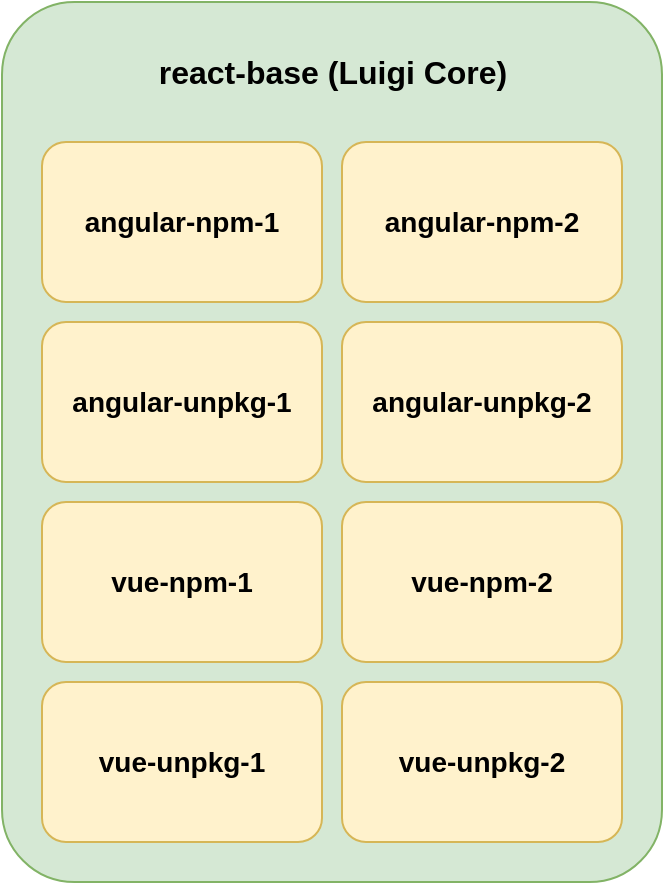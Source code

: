 <mxfile version="16.4.7" type="device"><diagram id="9KSdz3jgCfm3cOLJ9oZE" name="Page-1"><mxGraphModel dx="1426" dy="813" grid="1" gridSize="10" guides="1" tooltips="1" connect="1" arrows="1" fold="1" page="1" pageScale="1" pageWidth="827" pageHeight="1169" math="0" shadow="0"><root><mxCell id="0"/><mxCell id="1" parent="0"/><mxCell id="VfM4pPvuvPATd4OUotuL-1" value="" style="rounded=1;whiteSpace=wrap;html=1;fillColor=#d5e8d4;strokeColor=#82b366;arcSize=11;" vertex="1" parent="1"><mxGeometry x="10" y="30" width="330" height="440" as="geometry"/></mxCell><mxCell id="VfM4pPvuvPATd4OUotuL-12" value="" style="shape=image;verticalLabelPosition=bottom;labelBackgroundColor=default;verticalAlign=top;aspect=fixed;imageAspect=0;image=https://www.import.io/wp-content/uploads/2017/10/React-logo.png;clipPath=inset(0% 49% 4.29% 2%);" vertex="1" parent="1"><mxGeometry x="287.09" y="50" width="32.91" height="30" as="geometry"/></mxCell><mxCell id="VfM4pPvuvPATd4OUotuL-13" value="" style="shape=image;verticalLabelPosition=bottom;labelBackgroundColor=default;verticalAlign=top;aspect=fixed;imageAspect=0;image=https://miro.medium.com/max/343/1*NzA_oVQgN-6C6sHAoJD5ow.png;clipPath=inset(0% 0% 31.33% 0%);" vertex="1" parent="1"><mxGeometry x="30" y="50" width="30" height="30" as="geometry"/></mxCell><mxCell id="VfM4pPvuvPATd4OUotuL-14" value="&lt;font style=&quot;font-size: 16px&quot;&gt;&lt;b&gt;react-base (Luigi Core)&lt;/b&gt;&lt;/font&gt;" style="text;html=1;align=center;verticalAlign=middle;resizable=0;points=[];autosize=1;strokeColor=none;fillColor=none;" vertex="1" parent="1"><mxGeometry x="80" y="55" width="190" height="20" as="geometry"/></mxCell><mxCell id="VfM4pPvuvPATd4OUotuL-15" value="" style="group" vertex="1" connectable="0" parent="1"><mxGeometry x="30" y="100" width="140" height="80" as="geometry"/></mxCell><mxCell id="VfM4pPvuvPATd4OUotuL-2" value="&lt;font style=&quot;font-size: 14px&quot;&gt;&lt;b&gt;angular-npm-1&lt;/b&gt;&lt;/font&gt;" style="rounded=1;whiteSpace=wrap;html=1;fillColor=#fff2cc;strokeColor=#d6b656;" vertex="1" parent="VfM4pPvuvPATd4OUotuL-15"><mxGeometry width="140" height="80" as="geometry"/></mxCell><mxCell id="VfM4pPvuvPATd4OUotuL-10" value="" style="shape=image;verticalLabelPosition=bottom;labelBackgroundColor=default;verticalAlign=top;aspect=fixed;imageAspect=0;image=https://upload.wikimedia.org/wikipedia/commons/thumb/c/cf/Angular_full_color_logo.svg/2048px-Angular_full_color_logo.svg.png;" vertex="1" parent="VfM4pPvuvPATd4OUotuL-15"><mxGeometry x="5" y="4" width="30" height="30" as="geometry"/></mxCell><mxCell id="VfM4pPvuvPATd4OUotuL-17" value="" style="group" vertex="1" connectable="0" parent="1"><mxGeometry x="180" y="100" width="140" height="80" as="geometry"/></mxCell><mxCell id="VfM4pPvuvPATd4OUotuL-18" value="&lt;font style=&quot;font-size: 14px&quot;&gt;&lt;b&gt;angular-npm-2&lt;/b&gt;&lt;/font&gt;" style="rounded=1;whiteSpace=wrap;html=1;fillColor=#fff2cc;strokeColor=#d6b656;" vertex="1" parent="VfM4pPvuvPATd4OUotuL-17"><mxGeometry width="140" height="80" as="geometry"/></mxCell><mxCell id="VfM4pPvuvPATd4OUotuL-19" value="" style="shape=image;verticalLabelPosition=bottom;labelBackgroundColor=default;verticalAlign=top;aspect=fixed;imageAspect=0;image=https://upload.wikimedia.org/wikipedia/commons/thumb/c/cf/Angular_full_color_logo.svg/2048px-Angular_full_color_logo.svg.png;" vertex="1" parent="VfM4pPvuvPATd4OUotuL-17"><mxGeometry x="5" y="4" width="30" height="30" as="geometry"/></mxCell><mxCell id="VfM4pPvuvPATd4OUotuL-20" value="" style="group" vertex="1" connectable="0" parent="1"><mxGeometry x="180" y="190" width="140" height="80" as="geometry"/></mxCell><mxCell id="VfM4pPvuvPATd4OUotuL-21" value="&lt;font style=&quot;font-size: 14px&quot;&gt;&lt;b&gt;angular-unpkg-2&lt;br&gt;&lt;/b&gt;&lt;/font&gt;" style="rounded=1;whiteSpace=wrap;html=1;fillColor=#fff2cc;strokeColor=#d6b656;" vertex="1" parent="VfM4pPvuvPATd4OUotuL-20"><mxGeometry width="140" height="80" as="geometry"/></mxCell><mxCell id="VfM4pPvuvPATd4OUotuL-22" value="" style="shape=image;verticalLabelPosition=bottom;labelBackgroundColor=default;verticalAlign=top;aspect=fixed;imageAspect=0;image=https://upload.wikimedia.org/wikipedia/commons/thumb/c/cf/Angular_full_color_logo.svg/2048px-Angular_full_color_logo.svg.png;" vertex="1" parent="VfM4pPvuvPATd4OUotuL-20"><mxGeometry x="5" y="4" width="30" height="30" as="geometry"/></mxCell><mxCell id="VfM4pPvuvPATd4OUotuL-23" value="" style="group" vertex="1" connectable="0" parent="1"><mxGeometry x="30" y="190" width="140" height="80" as="geometry"/></mxCell><mxCell id="VfM4pPvuvPATd4OUotuL-24" value="&lt;font style=&quot;font-size: 14px&quot;&gt;&lt;b&gt;angular-unpkg-1&lt;/b&gt;&lt;/font&gt;" style="rounded=1;whiteSpace=wrap;html=1;fillColor=#fff2cc;strokeColor=#d6b656;" vertex="1" parent="VfM4pPvuvPATd4OUotuL-23"><mxGeometry width="140" height="80" as="geometry"/></mxCell><mxCell id="VfM4pPvuvPATd4OUotuL-25" value="" style="shape=image;verticalLabelPosition=bottom;labelBackgroundColor=default;verticalAlign=top;aspect=fixed;imageAspect=0;image=https://upload.wikimedia.org/wikipedia/commons/thumb/c/cf/Angular_full_color_logo.svg/2048px-Angular_full_color_logo.svg.png;" vertex="1" parent="VfM4pPvuvPATd4OUotuL-23"><mxGeometry x="5" y="4" width="30" height="30" as="geometry"/></mxCell><mxCell id="VfM4pPvuvPATd4OUotuL-26" value="" style="group" vertex="1" connectable="0" parent="1"><mxGeometry x="30" y="280" width="140" height="80" as="geometry"/></mxCell><mxCell id="VfM4pPvuvPATd4OUotuL-3" value="&lt;font style=&quot;font-size: 14px&quot;&gt;&lt;b&gt;vue-npm-1&lt;/b&gt;&lt;/font&gt;" style="rounded=1;whiteSpace=wrap;html=1;fillColor=#fff2cc;strokeColor=#d6b656;" vertex="1" parent="VfM4pPvuvPATd4OUotuL-26"><mxGeometry width="140" height="80" as="geometry"/></mxCell><mxCell id="VfM4pPvuvPATd4OUotuL-11" value="" style="shape=image;verticalLabelPosition=bottom;labelBackgroundColor=default;verticalAlign=top;aspect=fixed;imageAspect=0;image=https://upload.wikimedia.org/wikipedia/commons/thumb/9/95/Vue.js_Logo_2.svg/2367px-Vue.js_Logo_2.svg.png;" vertex="1" parent="VfM4pPvuvPATd4OUotuL-26"><mxGeometry x="8.47" y="9" width="23.06" height="20" as="geometry"/></mxCell><mxCell id="VfM4pPvuvPATd4OUotuL-27" value="" style="group" vertex="1" connectable="0" parent="1"><mxGeometry x="180" y="280" width="140" height="80" as="geometry"/></mxCell><mxCell id="VfM4pPvuvPATd4OUotuL-28" value="&lt;font style=&quot;font-size: 14px&quot;&gt;&lt;b&gt;vue-npm-2&lt;/b&gt;&lt;/font&gt;" style="rounded=1;whiteSpace=wrap;html=1;fillColor=#fff2cc;strokeColor=#d6b656;" vertex="1" parent="VfM4pPvuvPATd4OUotuL-27"><mxGeometry width="140" height="80" as="geometry"/></mxCell><mxCell id="VfM4pPvuvPATd4OUotuL-29" value="" style="shape=image;verticalLabelPosition=bottom;labelBackgroundColor=default;verticalAlign=top;aspect=fixed;imageAspect=0;image=https://upload.wikimedia.org/wikipedia/commons/thumb/9/95/Vue.js_Logo_2.svg/2367px-Vue.js_Logo_2.svg.png;" vertex="1" parent="VfM4pPvuvPATd4OUotuL-27"><mxGeometry x="8.47" y="9" width="23.06" height="20" as="geometry"/></mxCell><mxCell id="VfM4pPvuvPATd4OUotuL-30" value="" style="group" vertex="1" connectable="0" parent="1"><mxGeometry x="30" y="370" width="140" height="80" as="geometry"/></mxCell><mxCell id="VfM4pPvuvPATd4OUotuL-31" value="&lt;font style=&quot;font-size: 14px&quot;&gt;&lt;b&gt;vue-unpkg-1&lt;/b&gt;&lt;/font&gt;" style="rounded=1;whiteSpace=wrap;html=1;fillColor=#fff2cc;strokeColor=#d6b656;" vertex="1" parent="VfM4pPvuvPATd4OUotuL-30"><mxGeometry width="140" height="80" as="geometry"/></mxCell><mxCell id="VfM4pPvuvPATd4OUotuL-32" value="" style="shape=image;verticalLabelPosition=bottom;labelBackgroundColor=default;verticalAlign=top;aspect=fixed;imageAspect=0;image=https://upload.wikimedia.org/wikipedia/commons/thumb/9/95/Vue.js_Logo_2.svg/2367px-Vue.js_Logo_2.svg.png;" vertex="1" parent="VfM4pPvuvPATd4OUotuL-30"><mxGeometry x="8.47" y="9" width="23.06" height="20" as="geometry"/></mxCell><mxCell id="VfM4pPvuvPATd4OUotuL-33" value="" style="group" vertex="1" connectable="0" parent="1"><mxGeometry x="180" y="370" width="140" height="80" as="geometry"/></mxCell><mxCell id="VfM4pPvuvPATd4OUotuL-34" value="&lt;font style=&quot;font-size: 14px&quot;&gt;&lt;b&gt;vue-unpkg-2&lt;/b&gt;&lt;/font&gt;" style="rounded=1;whiteSpace=wrap;html=1;fillColor=#fff2cc;strokeColor=#d6b656;" vertex="1" parent="VfM4pPvuvPATd4OUotuL-33"><mxGeometry width="140" height="80" as="geometry"/></mxCell><mxCell id="VfM4pPvuvPATd4OUotuL-35" value="" style="shape=image;verticalLabelPosition=bottom;labelBackgroundColor=default;verticalAlign=top;aspect=fixed;imageAspect=0;image=https://upload.wikimedia.org/wikipedia/commons/thumb/9/95/Vue.js_Logo_2.svg/2367px-Vue.js_Logo_2.svg.png;" vertex="1" parent="VfM4pPvuvPATd4OUotuL-33"><mxGeometry x="8.47" y="9" width="23.06" height="20" as="geometry"/></mxCell></root></mxGraphModel></diagram></mxfile>